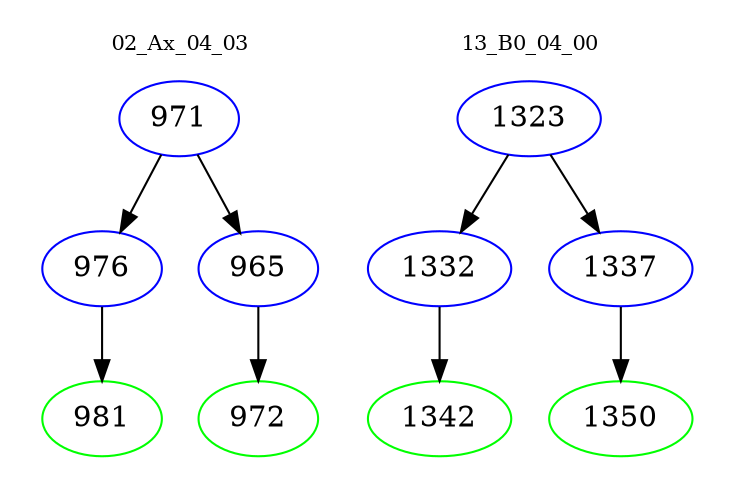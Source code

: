 digraph{
subgraph cluster_0 {
color = white
label = "02_Ax_04_03";
fontsize=10;
T0_971 [label="971", color="blue"]
T0_971 -> T0_976 [color="black"]
T0_976 [label="976", color="blue"]
T0_976 -> T0_981 [color="black"]
T0_981 [label="981", color="green"]
T0_971 -> T0_965 [color="black"]
T0_965 [label="965", color="blue"]
T0_965 -> T0_972 [color="black"]
T0_972 [label="972", color="green"]
}
subgraph cluster_1 {
color = white
label = "13_B0_04_00";
fontsize=10;
T1_1323 [label="1323", color="blue"]
T1_1323 -> T1_1332 [color="black"]
T1_1332 [label="1332", color="blue"]
T1_1332 -> T1_1342 [color="black"]
T1_1342 [label="1342", color="green"]
T1_1323 -> T1_1337 [color="black"]
T1_1337 [label="1337", color="blue"]
T1_1337 -> T1_1350 [color="black"]
T1_1350 [label="1350", color="green"]
}
}
